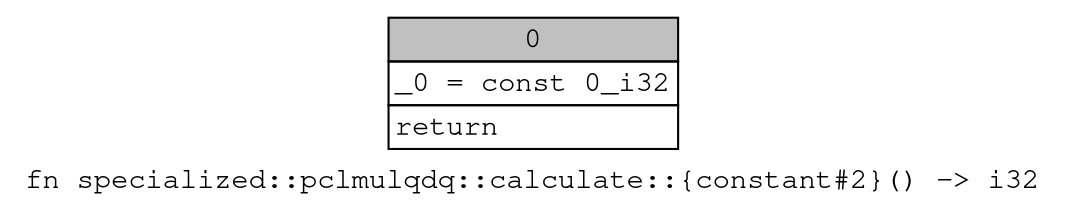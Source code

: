 digraph Mir_0_127 {
    graph [fontname="Courier, monospace"];
    node [fontname="Courier, monospace"];
    edge [fontname="Courier, monospace"];
    label=<fn specialized::pclmulqdq::calculate::{constant#2}() -&gt; i32<br align="left"/>>;
    bb0__0_127 [shape="none", label=<<table border="0" cellborder="1" cellspacing="0"><tr><td bgcolor="gray" align="center" colspan="1">0</td></tr><tr><td align="left" balign="left">_0 = const 0_i32<br/></td></tr><tr><td align="left">return</td></tr></table>>];
}

